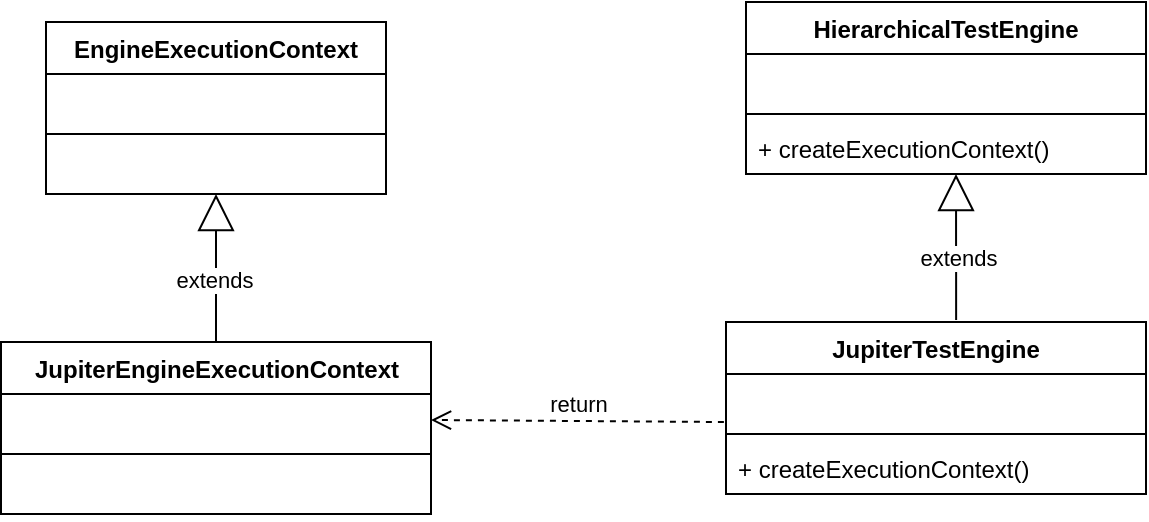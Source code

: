 <mxfile version="27.1.3">
  <diagram name="Página-1" id="utO5koVEJQYCLl45Fs6C">
    <mxGraphModel dx="1404" dy="1136" grid="1" gridSize="10" guides="1" tooltips="1" connect="1" arrows="1" fold="1" page="1" pageScale="1" pageWidth="827" pageHeight="1169" math="0" shadow="0">
      <root>
        <mxCell id="0" />
        <mxCell id="1" parent="0" />
        <mxCell id="hgFjREKKhzHYt-z1JnaZ-1" value="JupiterEngineExecutionContext" style="swimlane;fontStyle=1;align=center;verticalAlign=top;childLayout=stackLayout;horizontal=1;startSize=26;horizontalStack=0;resizeParent=1;resizeParentMax=0;resizeLast=0;collapsible=1;marginBottom=0;whiteSpace=wrap;html=1;" vertex="1" parent="1">
          <mxGeometry x="77.5" y="240" width="215" height="86" as="geometry">
            <mxRectangle x="95" y="240" width="210" height="30" as="alternateBounds" />
          </mxGeometry>
        </mxCell>
        <mxCell id="hgFjREKKhzHYt-z1JnaZ-2" value="&amp;nbsp;" style="text;strokeColor=none;fillColor=none;align=left;verticalAlign=top;spacingLeft=4;spacingRight=4;overflow=hidden;rotatable=0;points=[[0,0.5],[1,0.5]];portConstraint=eastwest;whiteSpace=wrap;html=1;" vertex="1" parent="hgFjREKKhzHYt-z1JnaZ-1">
          <mxGeometry y="26" width="215" height="26" as="geometry" />
        </mxCell>
        <mxCell id="hgFjREKKhzHYt-z1JnaZ-3" value="" style="line;strokeWidth=1;fillColor=none;align=left;verticalAlign=middle;spacingTop=-1;spacingLeft=3;spacingRight=3;rotatable=0;labelPosition=right;points=[];portConstraint=eastwest;strokeColor=inherit;" vertex="1" parent="hgFjREKKhzHYt-z1JnaZ-1">
          <mxGeometry y="52" width="215" height="8" as="geometry" />
        </mxCell>
        <mxCell id="hgFjREKKhzHYt-z1JnaZ-4" value="&amp;nbsp;" style="text;strokeColor=none;fillColor=none;align=left;verticalAlign=top;spacingLeft=4;spacingRight=4;overflow=hidden;rotatable=0;points=[[0,0.5],[1,0.5]];portConstraint=eastwest;whiteSpace=wrap;html=1;" vertex="1" parent="hgFjREKKhzHYt-z1JnaZ-1">
          <mxGeometry y="60" width="215" height="26" as="geometry" />
        </mxCell>
        <mxCell id="hgFjREKKhzHYt-z1JnaZ-5" value="EngineExecutionContext" style="swimlane;fontStyle=1;align=center;verticalAlign=top;childLayout=stackLayout;horizontal=1;startSize=26;horizontalStack=0;resizeParent=1;resizeParentMax=0;resizeLast=0;collapsible=1;marginBottom=0;whiteSpace=wrap;html=1;" vertex="1" parent="1">
          <mxGeometry x="100" y="80" width="170" height="86" as="geometry">
            <mxRectangle x="110" y="80" width="170" height="30" as="alternateBounds" />
          </mxGeometry>
        </mxCell>
        <mxCell id="hgFjREKKhzHYt-z1JnaZ-6" value="&amp;nbsp;" style="text;strokeColor=none;fillColor=none;align=left;verticalAlign=top;spacingLeft=4;spacingRight=4;overflow=hidden;rotatable=0;points=[[0,0.5],[1,0.5]];portConstraint=eastwest;whiteSpace=wrap;html=1;" vertex="1" parent="hgFjREKKhzHYt-z1JnaZ-5">
          <mxGeometry y="26" width="170" height="26" as="geometry" />
        </mxCell>
        <mxCell id="hgFjREKKhzHYt-z1JnaZ-7" value="" style="line;strokeWidth=1;fillColor=none;align=left;verticalAlign=middle;spacingTop=-1;spacingLeft=3;spacingRight=3;rotatable=0;labelPosition=right;points=[];portConstraint=eastwest;strokeColor=inherit;" vertex="1" parent="hgFjREKKhzHYt-z1JnaZ-5">
          <mxGeometry y="52" width="170" height="8" as="geometry" />
        </mxCell>
        <mxCell id="hgFjREKKhzHYt-z1JnaZ-8" value="&amp;nbsp;" style="text;strokeColor=none;fillColor=none;align=left;verticalAlign=top;spacingLeft=4;spacingRight=4;overflow=hidden;rotatable=0;points=[[0,0.5],[1,0.5]];portConstraint=eastwest;whiteSpace=wrap;html=1;" vertex="1" parent="hgFjREKKhzHYt-z1JnaZ-5">
          <mxGeometry y="60" width="170" height="26" as="geometry" />
        </mxCell>
        <mxCell id="hgFjREKKhzHYt-z1JnaZ-9" value="HierarchicalTestEngine" style="swimlane;fontStyle=1;align=center;verticalAlign=top;childLayout=stackLayout;horizontal=1;startSize=26;horizontalStack=0;resizeParent=1;resizeParentMax=0;resizeLast=0;collapsible=1;marginBottom=0;whiteSpace=wrap;html=1;" vertex="1" parent="1">
          <mxGeometry x="450" y="70" width="200" height="86" as="geometry" />
        </mxCell>
        <mxCell id="hgFjREKKhzHYt-z1JnaZ-10" value="&amp;nbsp;" style="text;strokeColor=none;fillColor=none;align=left;verticalAlign=top;spacingLeft=4;spacingRight=4;overflow=hidden;rotatable=0;points=[[0,0.5],[1,0.5]];portConstraint=eastwest;whiteSpace=wrap;html=1;" vertex="1" parent="hgFjREKKhzHYt-z1JnaZ-9">
          <mxGeometry y="26" width="200" height="26" as="geometry" />
        </mxCell>
        <mxCell id="hgFjREKKhzHYt-z1JnaZ-11" value="" style="line;strokeWidth=1;fillColor=none;align=left;verticalAlign=middle;spacingTop=-1;spacingLeft=3;spacingRight=3;rotatable=0;labelPosition=right;points=[];portConstraint=eastwest;strokeColor=inherit;" vertex="1" parent="hgFjREKKhzHYt-z1JnaZ-9">
          <mxGeometry y="52" width="200" height="8" as="geometry" />
        </mxCell>
        <mxCell id="hgFjREKKhzHYt-z1JnaZ-12" value="+ createExecutionContext()" style="text;strokeColor=none;fillColor=none;align=left;verticalAlign=top;spacingLeft=4;spacingRight=4;overflow=hidden;rotatable=0;points=[[0,0.5],[1,0.5]];portConstraint=eastwest;whiteSpace=wrap;html=1;" vertex="1" parent="hgFjREKKhzHYt-z1JnaZ-9">
          <mxGeometry y="60" width="200" height="26" as="geometry" />
        </mxCell>
        <mxCell id="hgFjREKKhzHYt-z1JnaZ-13" value="JupiterTestEngine" style="swimlane;fontStyle=1;align=center;verticalAlign=top;childLayout=stackLayout;horizontal=1;startSize=26;horizontalStack=0;resizeParent=1;resizeParentMax=0;resizeLast=0;collapsible=1;marginBottom=0;whiteSpace=wrap;html=1;" vertex="1" parent="1">
          <mxGeometry x="440" y="230" width="210" height="86" as="geometry" />
        </mxCell>
        <mxCell id="hgFjREKKhzHYt-z1JnaZ-14" value="&amp;nbsp;" style="text;strokeColor=none;fillColor=none;align=left;verticalAlign=top;spacingLeft=4;spacingRight=4;overflow=hidden;rotatable=0;points=[[0,0.5],[1,0.5]];portConstraint=eastwest;whiteSpace=wrap;html=1;" vertex="1" parent="hgFjREKKhzHYt-z1JnaZ-13">
          <mxGeometry y="26" width="210" height="26" as="geometry" />
        </mxCell>
        <mxCell id="hgFjREKKhzHYt-z1JnaZ-15" value="" style="line;strokeWidth=1;fillColor=none;align=left;verticalAlign=middle;spacingTop=-1;spacingLeft=3;spacingRight=3;rotatable=0;labelPosition=right;points=[];portConstraint=eastwest;strokeColor=inherit;" vertex="1" parent="hgFjREKKhzHYt-z1JnaZ-13">
          <mxGeometry y="52" width="210" height="8" as="geometry" />
        </mxCell>
        <mxCell id="hgFjREKKhzHYt-z1JnaZ-16" value="+ createExecutionContext()" style="text;strokeColor=none;fillColor=none;align=left;verticalAlign=top;spacingLeft=4;spacingRight=4;overflow=hidden;rotatable=0;points=[[0,0.5],[1,0.5]];portConstraint=eastwest;whiteSpace=wrap;html=1;" vertex="1" parent="hgFjREKKhzHYt-z1JnaZ-13">
          <mxGeometry y="60" width="210" height="26" as="geometry" />
        </mxCell>
        <mxCell id="hgFjREKKhzHYt-z1JnaZ-18" value="" style="endArrow=block;endSize=16;endFill=0;html=1;rounded=0;entryX=0.525;entryY=1;entryDx=0;entryDy=0;entryPerimeter=0;exitX=0.548;exitY=-0.012;exitDx=0;exitDy=0;exitPerimeter=0;" edge="1" parent="1" source="hgFjREKKhzHYt-z1JnaZ-13" target="hgFjREKKhzHYt-z1JnaZ-12">
          <mxGeometry width="160" relative="1" as="geometry">
            <mxPoint x="440" y="256" as="sourcePoint" />
            <mxPoint x="600" y="256" as="targetPoint" />
          </mxGeometry>
        </mxCell>
        <mxCell id="hgFjREKKhzHYt-z1JnaZ-21" value="extends" style="edgeLabel;html=1;align=center;verticalAlign=middle;resizable=0;points=[];" vertex="1" connectable="0" parent="hgFjREKKhzHYt-z1JnaZ-18">
          <mxGeometry x="-0.151" y="-1" relative="1" as="geometry">
            <mxPoint as="offset" />
          </mxGeometry>
        </mxCell>
        <mxCell id="hgFjREKKhzHYt-z1JnaZ-19" value="" style="endArrow=block;endSize=16;endFill=0;html=1;rounded=0;entryX=0.5;entryY=1;entryDx=0;entryDy=0;entryPerimeter=0;exitX=0.5;exitY=0;exitDx=0;exitDy=0;" edge="1" parent="1" source="hgFjREKKhzHYt-z1JnaZ-1" target="hgFjREKKhzHYt-z1JnaZ-8">
          <mxGeometry width="160" relative="1" as="geometry">
            <mxPoint x="189.5" y="239" as="sourcePoint" />
            <mxPoint x="189.5" y="166" as="targetPoint" />
          </mxGeometry>
        </mxCell>
        <mxCell id="hgFjREKKhzHYt-z1JnaZ-23" value="extends" style="edgeLabel;html=1;align=center;verticalAlign=middle;resizable=0;points=[];" vertex="1" connectable="0" parent="hgFjREKKhzHYt-z1JnaZ-19">
          <mxGeometry x="-0.162" y="1" relative="1" as="geometry">
            <mxPoint as="offset" />
          </mxGeometry>
        </mxCell>
        <mxCell id="hgFjREKKhzHYt-z1JnaZ-20" value="return" style="html=1;verticalAlign=bottom;endArrow=open;dashed=1;endSize=8;curved=0;rounded=0;entryX=1;entryY=0.5;entryDx=0;entryDy=0;exitX=-0.005;exitY=0.923;exitDx=0;exitDy=0;exitPerimeter=0;" edge="1" parent="1" source="hgFjREKKhzHYt-z1JnaZ-14" target="hgFjREKKhzHYt-z1JnaZ-2">
          <mxGeometry relative="1" as="geometry">
            <mxPoint x="440" y="272.5" as="sourcePoint" />
            <mxPoint x="360" y="272.5" as="targetPoint" />
          </mxGeometry>
        </mxCell>
      </root>
    </mxGraphModel>
  </diagram>
</mxfile>
